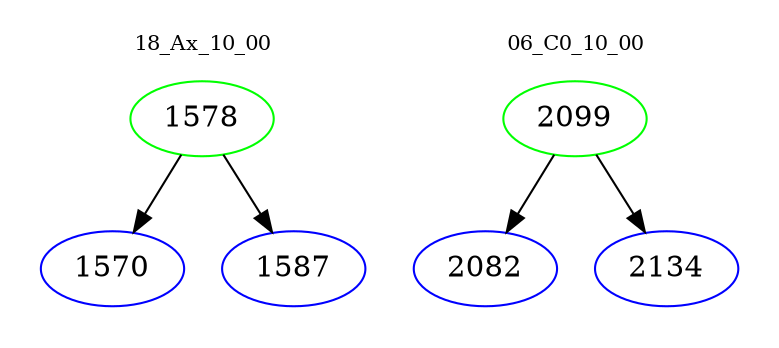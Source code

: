 digraph{
subgraph cluster_0 {
color = white
label = "18_Ax_10_00";
fontsize=10;
T0_1578 [label="1578", color="green"]
T0_1578 -> T0_1570 [color="black"]
T0_1570 [label="1570", color="blue"]
T0_1578 -> T0_1587 [color="black"]
T0_1587 [label="1587", color="blue"]
}
subgraph cluster_1 {
color = white
label = "06_C0_10_00";
fontsize=10;
T1_2099 [label="2099", color="green"]
T1_2099 -> T1_2082 [color="black"]
T1_2082 [label="2082", color="blue"]
T1_2099 -> T1_2134 [color="black"]
T1_2134 [label="2134", color="blue"]
}
}
